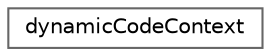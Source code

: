 digraph "Graphical Class Hierarchy"
{
 // LATEX_PDF_SIZE
  bgcolor="transparent";
  edge [fontname=Helvetica,fontsize=10,labelfontname=Helvetica,labelfontsize=10];
  node [fontname=Helvetica,fontsize=10,shape=box,height=0.2,width=0.4];
  rankdir="LR";
  Node0 [id="Node000000",label="dynamicCodeContext",height=0.2,width=0.4,color="grey40", fillcolor="white", style="filled",URL="$classFoam_1_1dynamicCodeContext.html",tooltip="Encapsulation of dynamic code dictionaries."];
}
